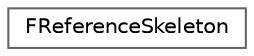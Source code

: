 digraph "Graphical Class Hierarchy"
{
 // INTERACTIVE_SVG=YES
 // LATEX_PDF_SIZE
  bgcolor="transparent";
  edge [fontname=Helvetica,fontsize=10,labelfontname=Helvetica,labelfontsize=10];
  node [fontname=Helvetica,fontsize=10,shape=box,height=0.2,width=0.4];
  rankdir="LR";
  Node0 [id="Node000000",label="FReferenceSkeleton",height=0.2,width=0.4,color="grey40", fillcolor="white", style="filled",URL="$d4/d8d/structFReferenceSkeleton.html",tooltip="Reference Skeleton."];
}
